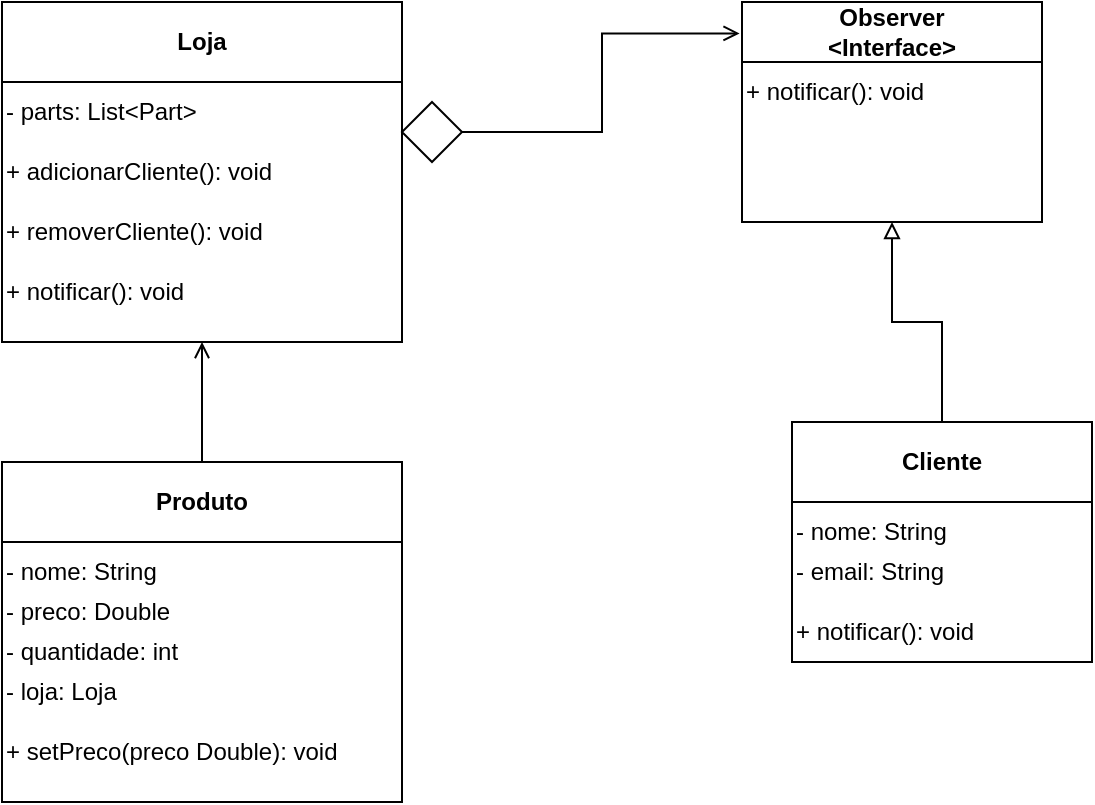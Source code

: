 <mxfile version="24.5.3" type="github">
  <diagram name="Page-1" id="nA1rrcNUL7lxLfIvTC_e">
    <mxGraphModel dx="1195" dy="635" grid="1" gridSize="10" guides="1" tooltips="1" connect="1" arrows="1" fold="1" page="1" pageScale="1" pageWidth="850" pageHeight="1100" math="0" shadow="0">
      <root>
        <mxCell id="0" />
        <mxCell id="1" parent="0" />
        <mxCell id="Kzlwcj4ZMeR_S81Dy55v-21" style="edgeStyle=orthogonalEdgeStyle;rounded=0;orthogonalLoop=1;jettySize=auto;html=1;entryX=0.5;entryY=1;entryDx=0;entryDy=0;endArrow=block;endFill=0;strokeWidth=1;" edge="1" parent="1" source="Kzlwcj4ZMeR_S81Dy55v-1" target="Kzlwcj4ZMeR_S81Dy55v-15">
          <mxGeometry relative="1" as="geometry" />
        </mxCell>
        <mxCell id="Kzlwcj4ZMeR_S81Dy55v-1" value="&lt;div&gt;Cliente&lt;/div&gt;" style="swimlane;whiteSpace=wrap;html=1;startSize=40;" vertex="1" parent="1">
          <mxGeometry x="495" y="260" width="150" height="120" as="geometry" />
        </mxCell>
        <mxCell id="Kzlwcj4ZMeR_S81Dy55v-9" value="- nome: String" style="text;html=1;align=left;verticalAlign=middle;resizable=0;points=[];autosize=1;strokeColor=none;fillColor=none;" vertex="1" parent="Kzlwcj4ZMeR_S81Dy55v-1">
          <mxGeometry y="40" width="100" height="30" as="geometry" />
        </mxCell>
        <mxCell id="Kzlwcj4ZMeR_S81Dy55v-10" value="- email: String" style="text;html=1;align=left;verticalAlign=middle;resizable=0;points=[];autosize=1;strokeColor=none;fillColor=none;" vertex="1" parent="Kzlwcj4ZMeR_S81Dy55v-1">
          <mxGeometry y="60" width="100" height="30" as="geometry" />
        </mxCell>
        <mxCell id="Kzlwcj4ZMeR_S81Dy55v-25" value="+ notificar(): void" style="text;html=1;align=left;verticalAlign=middle;resizable=0;points=[];autosize=1;strokeColor=none;fillColor=none;" vertex="1" parent="Kzlwcj4ZMeR_S81Dy55v-1">
          <mxGeometry y="90" width="110" height="30" as="geometry" />
        </mxCell>
        <mxCell id="Kzlwcj4ZMeR_S81Dy55v-2" value="&lt;div&gt;Loja&lt;/div&gt;" style="swimlane;whiteSpace=wrap;html=1;startSize=40;align=center;" vertex="1" parent="1">
          <mxGeometry x="100" y="50" width="200" height="170" as="geometry" />
        </mxCell>
        <mxCell id="Kzlwcj4ZMeR_S81Dy55v-5" value="- parts: List&amp;lt;Part&amp;gt;" style="text;html=1;align=left;verticalAlign=middle;resizable=0;points=[];autosize=1;strokeColor=none;fillColor=none;" vertex="1" parent="Kzlwcj4ZMeR_S81Dy55v-2">
          <mxGeometry y="40" width="120" height="30" as="geometry" />
        </mxCell>
        <mxCell id="Kzlwcj4ZMeR_S81Dy55v-6" value="&lt;div&gt;+ adicionarCliente(): void&lt;/div&gt;" style="text;html=1;align=left;verticalAlign=middle;resizable=0;points=[];autosize=1;strokeColor=none;fillColor=none;" vertex="1" parent="Kzlwcj4ZMeR_S81Dy55v-2">
          <mxGeometry y="70" width="160" height="30" as="geometry" />
        </mxCell>
        <mxCell id="Kzlwcj4ZMeR_S81Dy55v-7" value="&lt;div&gt;+ removerCliente(): void&lt;/div&gt;" style="text;html=1;align=left;verticalAlign=middle;resizable=0;points=[];autosize=1;strokeColor=none;fillColor=none;" vertex="1" parent="Kzlwcj4ZMeR_S81Dy55v-2">
          <mxGeometry y="100" width="150" height="30" as="geometry" />
        </mxCell>
        <mxCell id="Kzlwcj4ZMeR_S81Dy55v-8" value="&lt;div&gt;+ notificar(): void&lt;/div&gt;" style="text;html=1;align=left;verticalAlign=middle;resizable=0;points=[];autosize=1;strokeColor=none;fillColor=none;" vertex="1" parent="Kzlwcj4ZMeR_S81Dy55v-2">
          <mxGeometry y="130" width="110" height="30" as="geometry" />
        </mxCell>
        <mxCell id="Kzlwcj4ZMeR_S81Dy55v-22" style="edgeStyle=orthogonalEdgeStyle;rounded=0;orthogonalLoop=1;jettySize=auto;html=1;entryX=0.5;entryY=1;entryDx=0;entryDy=0;endArrow=open;endFill=0;" edge="1" parent="1" source="Kzlwcj4ZMeR_S81Dy55v-4" target="Kzlwcj4ZMeR_S81Dy55v-2">
          <mxGeometry relative="1" as="geometry" />
        </mxCell>
        <mxCell id="Kzlwcj4ZMeR_S81Dy55v-4" value="Produto" style="swimlane;whiteSpace=wrap;html=1;startSize=40;" vertex="1" parent="1">
          <mxGeometry x="100" y="280" width="200" height="170" as="geometry" />
        </mxCell>
        <mxCell id="Kzlwcj4ZMeR_S81Dy55v-11" value="- nome: String" style="text;html=1;align=left;verticalAlign=middle;resizable=0;points=[];autosize=1;strokeColor=none;fillColor=none;" vertex="1" parent="Kzlwcj4ZMeR_S81Dy55v-4">
          <mxGeometry y="40" width="100" height="30" as="geometry" />
        </mxCell>
        <mxCell id="Kzlwcj4ZMeR_S81Dy55v-12" value="- preco: Double" style="text;html=1;align=left;verticalAlign=middle;resizable=0;points=[];autosize=1;strokeColor=none;fillColor=none;" vertex="1" parent="Kzlwcj4ZMeR_S81Dy55v-4">
          <mxGeometry y="60" width="110" height="30" as="geometry" />
        </mxCell>
        <mxCell id="Kzlwcj4ZMeR_S81Dy55v-13" value="- quantidade: int" style="text;html=1;align=left;verticalAlign=middle;resizable=0;points=[];autosize=1;strokeColor=none;fillColor=none;" vertex="1" parent="Kzlwcj4ZMeR_S81Dy55v-4">
          <mxGeometry y="80" width="110" height="30" as="geometry" />
        </mxCell>
        <mxCell id="Kzlwcj4ZMeR_S81Dy55v-14" value="- loja: Loja" style="text;html=1;align=left;verticalAlign=middle;resizable=0;points=[];autosize=1;strokeColor=none;fillColor=none;" vertex="1" parent="Kzlwcj4ZMeR_S81Dy55v-4">
          <mxGeometry y="100" width="80" height="30" as="geometry" />
        </mxCell>
        <mxCell id="Kzlwcj4ZMeR_S81Dy55v-23" value="+ setPreco(preco Double): void" style="text;html=1;align=left;verticalAlign=middle;resizable=0;points=[];autosize=1;strokeColor=none;fillColor=none;" vertex="1" parent="Kzlwcj4ZMeR_S81Dy55v-4">
          <mxGeometry y="130" width="190" height="30" as="geometry" />
        </mxCell>
        <mxCell id="Kzlwcj4ZMeR_S81Dy55v-15" value="Observer&lt;div&gt;&amp;lt;Interface&amp;gt;&lt;br&gt;&lt;/div&gt;" style="swimlane;whiteSpace=wrap;html=1;startSize=30;" vertex="1" parent="1">
          <mxGeometry x="470" y="50" width="150" height="110" as="geometry" />
        </mxCell>
        <mxCell id="Kzlwcj4ZMeR_S81Dy55v-24" value="+ notificar(): void" style="text;html=1;align=left;verticalAlign=middle;resizable=0;points=[];autosize=1;strokeColor=none;fillColor=none;" vertex="1" parent="Kzlwcj4ZMeR_S81Dy55v-15">
          <mxGeometry y="30" width="110" height="30" as="geometry" />
        </mxCell>
        <mxCell id="Kzlwcj4ZMeR_S81Dy55v-19" value="" style="rhombus;whiteSpace=wrap;html=1;" vertex="1" parent="1">
          <mxGeometry x="300" y="100" width="30" height="30" as="geometry" />
        </mxCell>
        <mxCell id="Kzlwcj4ZMeR_S81Dy55v-20" style="edgeStyle=orthogonalEdgeStyle;rounded=0;orthogonalLoop=1;jettySize=auto;html=1;exitX=1;exitY=0.5;exitDx=0;exitDy=0;entryX=-0.008;entryY=0.143;entryDx=0;entryDy=0;entryPerimeter=0;endArrow=open;endFill=0;" edge="1" parent="1" source="Kzlwcj4ZMeR_S81Dy55v-19" target="Kzlwcj4ZMeR_S81Dy55v-15">
          <mxGeometry relative="1" as="geometry" />
        </mxCell>
      </root>
    </mxGraphModel>
  </diagram>
</mxfile>
